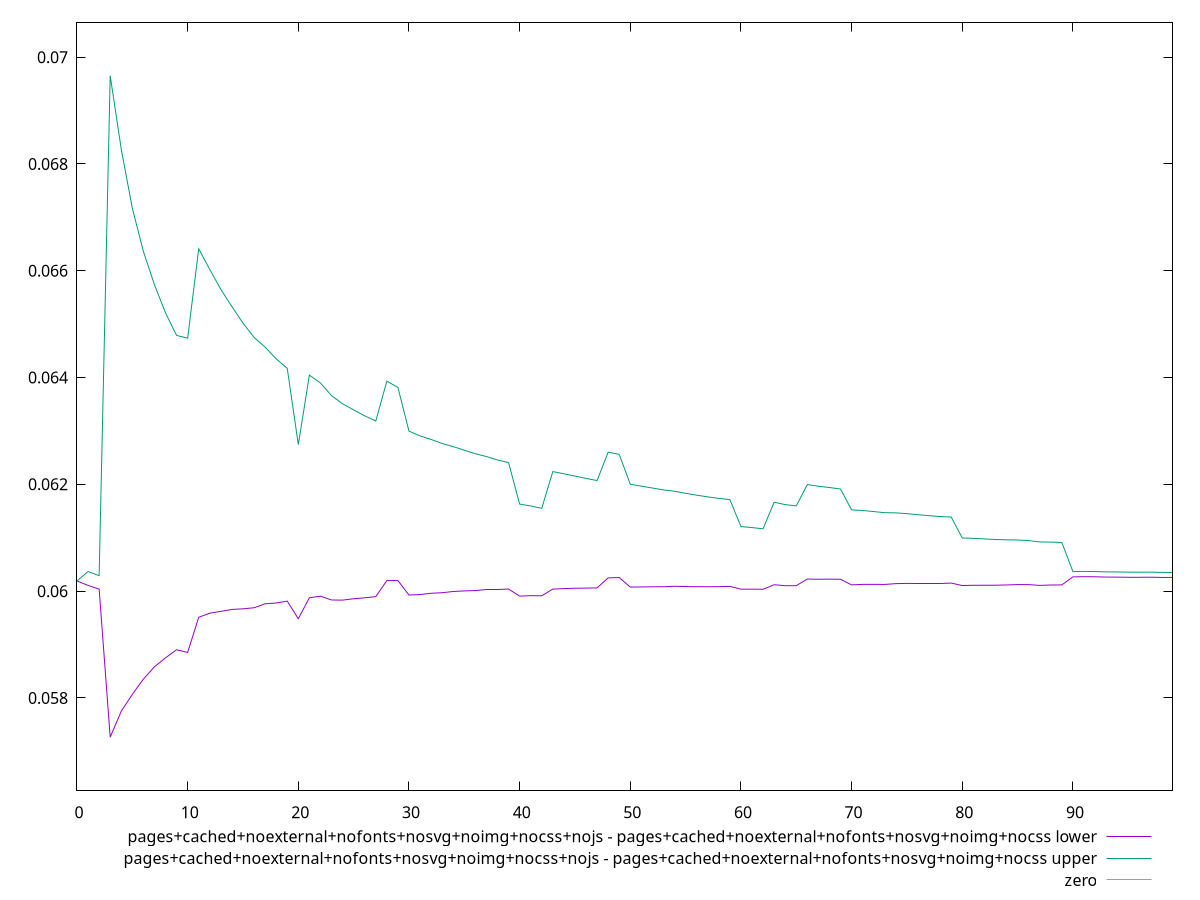 reset

$pagesCachedNoexternalNofontsNosvgNoimgNocssNojsPagesCachedNoexternalNofontsNosvgNoimgNocssLower <<EOF
0 0.06019071310430013
1 0.060107935970576135
2 0.06003877300464812
3 0.05726606321785927
4 0.05775145826037949
5 0.05806771095820593
6 0.05835311014126666
7 0.05858445765775786
8 0.05875212480800836
9 0.05890262170391848
10 0.05885229425472005
11 0.059511238855203104
12 0.05958769937449248
13 0.059621782425909785
14 0.059657753696513056
15 0.059669617490376206
16 0.05968899896332085
17 0.059763815507305154
18 0.059778074206997545
19 0.059813857708108945
20 0.05948322776772792
21 0.059876221103357725
22 0.0599071197228993
23 0.05983495873710082
24 0.059832077644912635
25 0.05985798818227808
26 0.05987572032157375
27 0.059898158972810395
28 0.06019768689675034
29 0.060198973523309385
30 0.059927150370698
31 0.059936142295656455
32 0.059960577798189585
33 0.05997093670245171
34 0.059994161697794535
35 0.060004622169934595
36 0.06001065876512448
37 0.06002653118198139
38 0.06002657788691089
39 0.06003941462843508
40 0.05990731108766341
41 0.059916043100086754
42 0.059913248173504595
43 0.0600390471039661
44 0.06004809559262467
45 0.06005484727939385
46 0.060057072406003796
47 0.06006104111705551
48 0.06024866413620811
49 0.060255703482343506
50 0.06007590712378276
51 0.06007909252411514
52 0.06008183989866642
53 0.06008224481119414
54 0.0600922728862356
55 0.060085686321326576
56 0.06008371929753648
57 0.06008255862196493
58 0.060083686362150474
59 0.060090166172508556
60 0.06003754852698426
61 0.060037773801864404
62 0.06003517456637253
63 0.060120669082679885
64 0.060102508570778805
65 0.06010284540022557
66 0.0602273439644607
67 0.0602229401471473
68 0.06022515348931655
69 0.06022262880256758
70 0.06011790727409669
71 0.06012719197794921
72 0.060127276943498814
73 0.060126159879437306
74 0.060140960917427815
75 0.060145454503224095
76 0.06014313601508028
77 0.06014318892229616
78 0.06014280409518098
79 0.06015176324626635
80 0.06010526738133032
81 0.06011001147363904
82 0.060110983249398925
83 0.06011126933338879
84 0.060116325974833164
85 0.06012323459092744
86 0.060122620466037176
87 0.06010793269154289
88 0.0601153416577954
89 0.0601174503695894
90 0.06026773588980982
91 0.06027111124396292
92 0.060269530999711135
93 0.060264018531547746
94 0.06026281964807548
95 0.06025987919072804
96 0.0602598163200282
97 0.06026171913044351
98 0.06025722095962746
99 0.06025758447231123
EOF

$pagesCachedNoexternalNofontsNosvgNoimgNocssNojsPagesCachedNoexternalNofontsNosvgNoimgNocssUpper <<EOF
0 0.06019071310430013
1 0.060368221916748885
2 0.060290567520067104
3 0.06965323751607205
4 0.06827627385803207
5 0.0671709262639635
6 0.06636159305590694
7 0.06573752679539993
8 0.06521145325252158
9 0.06478929292647893
10 0.06473800738170388
11 0.06641279431145468
12 0.06602273004591874
13 0.06565116244415711
14 0.06532793724955743
15 0.06502001741570577
16 0.06475275202106053
17 0.06456968597908817
18 0.06435060079629729
19 0.06417209143871909
20 0.06274533096769024
21 0.06404520916678062
22 0.06389896783167925
23 0.06366184909429412
24 0.06350909371733457
25 0.06339459261063293
26 0.06328343272739
27 0.0631861221565316
28 0.06393249373951479
29 0.06381518318859947
30 0.06299716070859503
31 0.06290749772063377
32 0.06284076073535955
33 0.0627648176916937
34 0.06270621594472076
35 0.06264001791079801
36 0.06257359718234964
37 0.06252102207769976
38 0.062456148077012955
39 0.0624072921769321
40 0.06163106805269607
41 0.061595773404174485
42 0.061551753955031575
43 0.06223958071278082
44 0.0621978154667652
45 0.0621560415989459
46 0.062111879472141675
47 0.0620714570019802
48 0.06260301239926092
49 0.06256208775311782
50 0.06200239081805524
51 0.06196649991614167
52 0.061931723533209776
53 0.061896108700764375
54 0.06187157692076255
55 0.06183200154516835
56 0.061797975871815285
57 0.06176587960542629
58 0.061737107846574574
59 0.06171445559784356
60 0.06121064361899001
61 0.06119044742105103
62 0.061168293079058245
63 0.061665641208102244
64 0.061620929849821045
65 0.06159691036675565
66 0.06199628686858174
67 0.06196494282458603
68 0.061940943708898036
69 0.06191300303574175
70 0.06152190758378076
71 0.06151061237748393
72 0.06149045221278862
73 0.061469592153377724
74 0.061466167047203764
75 0.061452089001826825
76 0.061431778704687946
77 0.06141425746649146
78 0.06139678244371387
79 0.06138935622176457
80 0.06099626378600792
81 0.06098917604276632
82 0.060978619454302246
83 0.060967692562460866
84 0.06096183714419336
85 0.06095817942099863
86 0.06094718650383895
87 0.06092161045341595
88 0.060919125091915126
89 0.0609115682539507
90 0.060367181824434686
91 0.060369685889970465
92 0.060367144790672705
93 0.060361798501973964
94 0.06035958779725689
95 0.06035620272475486
96 0.06035506492178843
97 0.06035606180959954
98 0.06035169148697242
99 0.060351023674179986
EOF

set key outside below
set xrange [0:99]
set yrange [0.05626606321785927:0.07065323751607205]
set trange [0.05626606321785927:0.07065323751607205]
set terminal svg size 640, 520 enhanced background rgb 'white'
set output "reprap/meta/scoreEstimate/diff/13_sub_12.svg"

plot $pagesCachedNoexternalNofontsNosvgNoimgNocssNojsPagesCachedNoexternalNofontsNosvgNoimgNocssLower title "pages+cached+noexternal+nofonts+nosvg+noimg+nocss+nojs - pages+cached+noexternal+nofonts+nosvg+noimg+nocss lower" with line, \
     $pagesCachedNoexternalNofontsNosvgNoimgNocssNojsPagesCachedNoexternalNofontsNosvgNoimgNocssUpper title "pages+cached+noexternal+nofonts+nosvg+noimg+nocss+nojs - pages+cached+noexternal+nofonts+nosvg+noimg+nocss upper" with line, \
     0 title "zero"

reset
